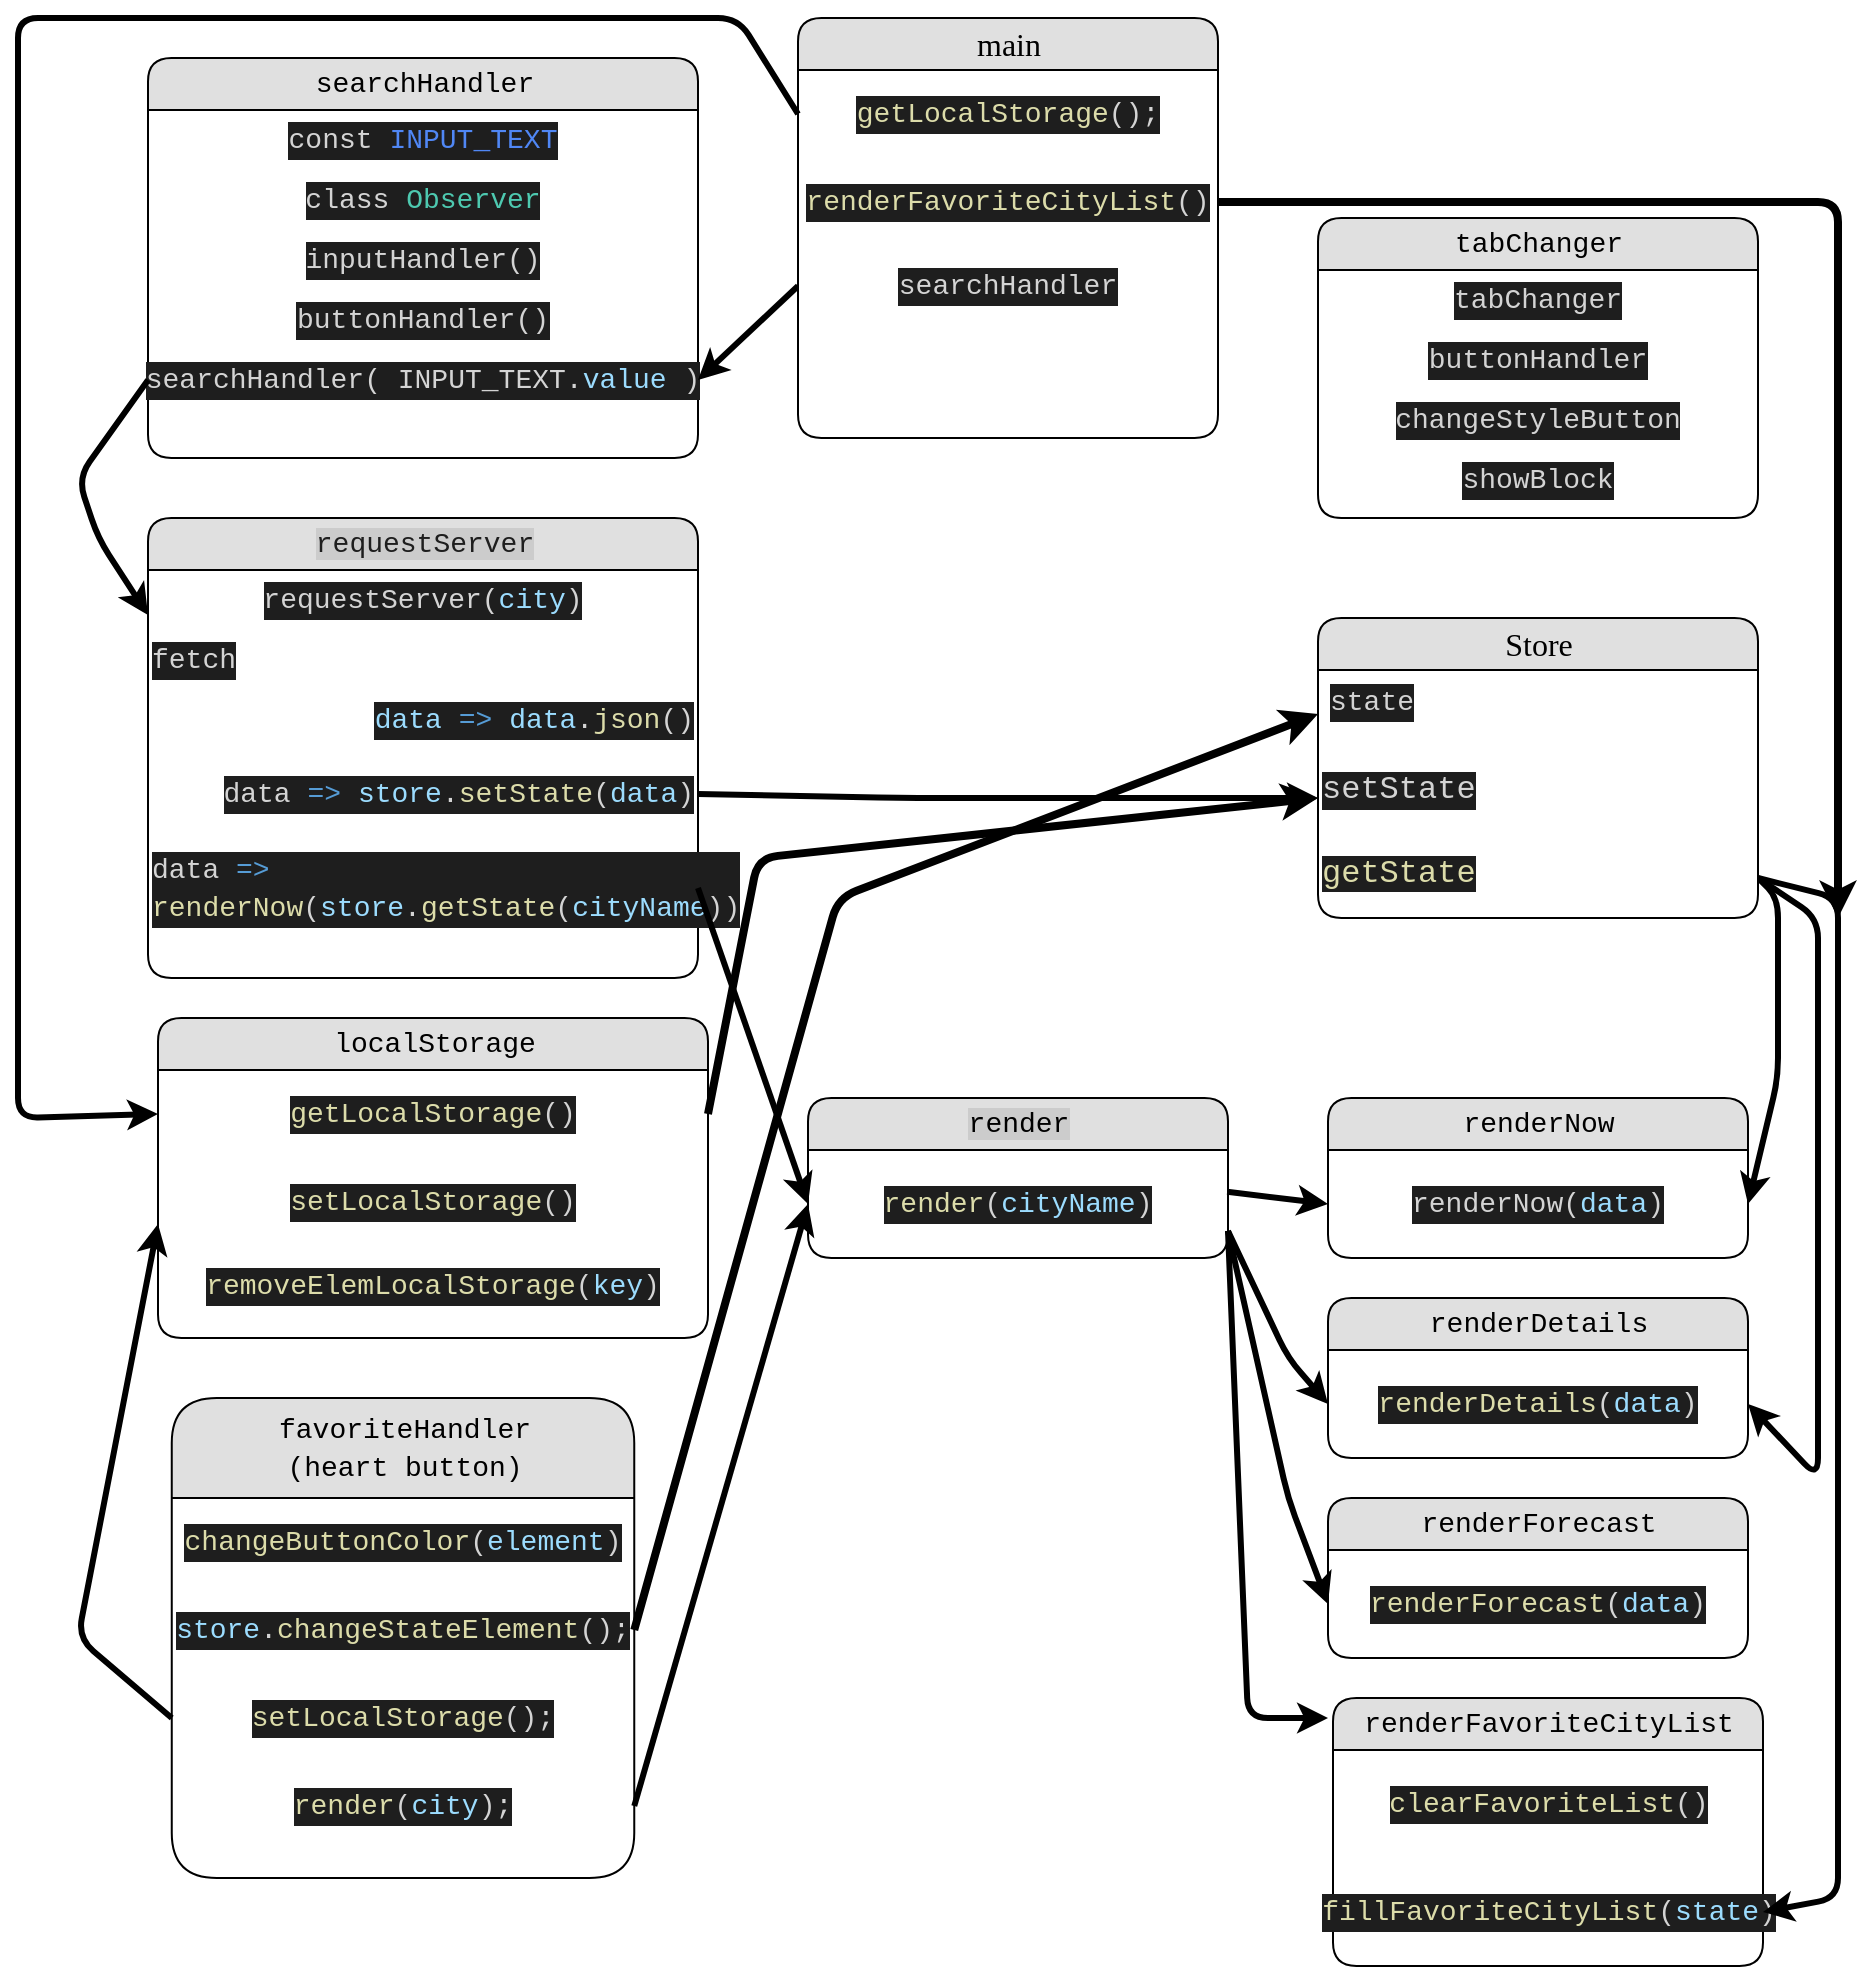 <mxfile version="20.5.3" type="embed"><diagram name="Page-1" id="5d7acffa-a066-3a61-03fe-96351882024d"><mxGraphModel dx="841" dy="1551" grid="1" gridSize="10" guides="1" tooltips="1" connect="1" arrows="1" fold="1" page="1" pageScale="1" pageWidth="1100" pageHeight="850" background="#ffffff" math="0" shadow="0"><root><mxCell id="0"/><mxCell id="1" parent="0"/><mxCell id="lC9jGFSn0Ve7Qptm86X1-25" value="&lt;div style=&quot;font-family: Consolas, &amp;quot;Courier New&amp;quot;, monospace; font-size: 14px; line-height: 19px;&quot;&gt;&lt;font style=&quot;&quot; color=&quot;#000000&quot;&gt;tabChanger&lt;/font&gt;&lt;/div&gt;" style="swimlane;html=1;fontStyle=0;childLayout=stackLayout;horizontal=1;startSize=26;fillColor=#e0e0e0;horizontalStack=0;resizeParent=1;resizeLast=0;collapsible=1;marginBottom=0;swimlaneFillColor=#ffffff;align=center;rounded=1;shadow=0;comic=0;labelBackgroundColor=none;strokeWidth=1;fontFamily=Verdana;fontSize=12" parent="1" vertex="1"><mxGeometry x="830" y="30" width="220" height="150" as="geometry"/></mxCell><mxCell id="lC9jGFSn0Ve7Qptm86X1-26" value="&lt;div style=&quot;color: rgb(212, 212, 212); background-color: rgb(30, 30, 30); font-family: Consolas, &amp;quot;Courier New&amp;quot;, monospace; font-size: 14px; line-height: 19px;&quot;&gt;&lt;div style=&quot;line-height: 19px;&quot;&gt;tabChanger&lt;/div&gt;&lt;/div&gt;" style="text;html=1;strokeColor=none;fillColor=none;align=center;verticalAlign=middle;whiteSpace=wrap;rounded=0;strokeWidth=4;" parent="lC9jGFSn0Ve7Qptm86X1-25" vertex="1"><mxGeometry y="26" width="220" height="30" as="geometry"/></mxCell><mxCell id="lC9jGFSn0Ve7Qptm86X1-27" value="&lt;div style=&quot;color: rgb(212, 212, 212); background-color: rgb(30, 30, 30); font-family: Consolas, &amp;quot;Courier New&amp;quot;, monospace; font-size: 14px; line-height: 19px;&quot;&gt;&lt;div style=&quot;line-height: 19px;&quot;&gt;buttonHandler&lt;/div&gt;&lt;/div&gt;" style="text;html=1;strokeColor=none;fillColor=none;align=center;verticalAlign=middle;whiteSpace=wrap;rounded=0;" parent="lC9jGFSn0Ve7Qptm86X1-25" vertex="1"><mxGeometry y="56" width="220" height="30" as="geometry"/></mxCell><mxCell id="lC9jGFSn0Ve7Qptm86X1-29" value="&lt;div style=&quot;color: rgb(212, 212, 212); background-color: rgb(30, 30, 30); font-family: Consolas, &amp;quot;Courier New&amp;quot;, monospace; font-size: 14px; line-height: 19px;&quot;&gt;&lt;div style=&quot;line-height: 19px;&quot;&gt;&lt;div style=&quot;line-height: 19px;&quot;&gt;changeStyleButton&lt;/div&gt;&lt;/div&gt;&lt;/div&gt;" style="text;html=1;strokeColor=none;fillColor=none;align=center;verticalAlign=middle;whiteSpace=wrap;rounded=0;" parent="lC9jGFSn0Ve7Qptm86X1-25" vertex="1"><mxGeometry y="86" width="220" height="30" as="geometry"/></mxCell><mxCell id="lC9jGFSn0Ve7Qptm86X1-30" value="&lt;div style=&quot;color: rgb(212, 212, 212); background-color: rgb(30, 30, 30); font-family: Consolas, &amp;quot;Courier New&amp;quot;, monospace; font-size: 14px; line-height: 19px;&quot;&gt;&lt;div style=&quot;line-height: 19px;&quot;&gt;&lt;div style=&quot;line-height: 19px;&quot;&gt;showBlock&lt;/div&gt;&lt;/div&gt;&lt;/div&gt;" style="text;html=1;strokeColor=none;fillColor=none;align=center;verticalAlign=middle;whiteSpace=wrap;rounded=0;" parent="lC9jGFSn0Ve7Qptm86X1-25" vertex="1"><mxGeometry y="116" width="220" height="30" as="geometry"/></mxCell><mxCell id="lC9jGFSn0Ve7Qptm86X1-32" value="&lt;div style=&quot;font-family: Consolas, &amp;quot;Courier New&amp;quot;, monospace; font-size: 14px; line-height: 19px;&quot;&gt;&lt;font style=&quot;&quot; color=&quot;#000000&quot;&gt;searchHandler&lt;/font&gt;&lt;/div&gt;" style="swimlane;html=1;fontStyle=0;childLayout=stackLayout;horizontal=1;startSize=26;fillColor=#e0e0e0;horizontalStack=0;resizeParent=1;resizeLast=0;collapsible=1;marginBottom=0;swimlaneFillColor=#ffffff;align=center;rounded=1;shadow=0;comic=0;labelBackgroundColor=none;strokeWidth=1;fontFamily=Verdana;fontSize=12" parent="1" vertex="1"><mxGeometry x="245" y="-50" width="275" height="200" as="geometry"/></mxCell><mxCell id="lC9jGFSn0Ve7Qptm86X1-33" value="&lt;div style=&quot;color: rgb(212, 212, 212); background-color: rgb(30, 30, 30); font-family: Consolas, &amp;quot;Courier New&amp;quot;, monospace; font-size: 14px; line-height: 19px;&quot;&gt;&lt;div style=&quot;line-height: 19px;&quot;&gt;&lt;div style=&quot;line-height: 19px;&quot;&gt;const &lt;span style=&quot;color: #5087f5;&quot;&gt;INPUT_TEXT&lt;/span&gt;&lt;/div&gt;&lt;/div&gt;&lt;/div&gt;" style="text;html=1;strokeColor=none;fillColor=none;align=center;verticalAlign=middle;whiteSpace=wrap;rounded=0;strokeWidth=4;" parent="lC9jGFSn0Ve7Qptm86X1-32" vertex="1"><mxGeometry y="26" width="275" height="30" as="geometry"/></mxCell><mxCell id="lC9jGFSn0Ve7Qptm86X1-35" value="&lt;div style=&quot;color: rgb(212, 212, 212); background-color: rgb(30, 30, 30); font-family: Consolas, &amp;quot;Courier New&amp;quot;, monospace; font-size: 14px; line-height: 19px;&quot;&gt;&lt;div style=&quot;line-height: 19px;&quot;&gt;&lt;div style=&quot;line-height: 19px;&quot;&gt;class &lt;span style=&quot;color: #4ec9b0;&quot;&gt;Observer&lt;/span&gt;&lt;/div&gt;&lt;/div&gt;&lt;/div&gt;" style="text;html=1;strokeColor=none;fillColor=none;align=center;verticalAlign=middle;whiteSpace=wrap;rounded=0;" parent="lC9jGFSn0Ve7Qptm86X1-32" vertex="1"><mxGeometry y="56" width="275" height="30" as="geometry"/></mxCell><mxCell id="lC9jGFSn0Ve7Qptm86X1-36" value="&lt;div style=&quot;color: rgb(212, 212, 212); background-color: rgb(30, 30, 30); font-family: Consolas, &amp;quot;Courier New&amp;quot;, monospace; font-size: 14px; line-height: 19px;&quot;&gt;&lt;div style=&quot;line-height: 19px;&quot;&gt;&lt;div style=&quot;line-height: 19px;&quot;&gt;inputHandler()&lt;/div&gt;&lt;/div&gt;&lt;/div&gt;" style="text;html=1;strokeColor=none;fillColor=none;align=center;verticalAlign=middle;whiteSpace=wrap;rounded=0;" parent="lC9jGFSn0Ve7Qptm86X1-32" vertex="1"><mxGeometry y="86" width="275" height="30" as="geometry"/></mxCell><mxCell id="lC9jGFSn0Ve7Qptm86X1-37" value="&lt;div style=&quot;color: rgb(212, 212, 212); background-color: rgb(30, 30, 30); font-family: Consolas, &amp;quot;Courier New&amp;quot;, monospace; font-size: 14px; line-height: 19px;&quot;&gt;&lt;div style=&quot;line-height: 19px;&quot;&gt;&lt;div style=&quot;line-height: 19px;&quot;&gt;buttonHandler()&lt;/div&gt;&lt;/div&gt;&lt;/div&gt;" style="text;html=1;strokeColor=none;fillColor=none;align=center;verticalAlign=middle;whiteSpace=wrap;rounded=0;" parent="lC9jGFSn0Ve7Qptm86X1-32" vertex="1"><mxGeometry y="116" width="275" height="30" as="geometry"/></mxCell><mxCell id="lC9jGFSn0Ve7Qptm86X1-38" value="&lt;div style=&quot;color: rgb(212, 212, 212); background-color: rgb(30, 30, 30); font-family: Consolas, &amp;quot;Courier New&amp;quot;, monospace; font-size: 14px; line-height: 19px;&quot;&gt;&lt;div style=&quot;line-height: 19px;&quot;&gt;&lt;div style=&quot;line-height: 19px;&quot;&gt;searchHandler(&amp;nbsp;INPUT_TEXT&lt;span style=&quot;&quot;&gt;.&lt;/span&gt;&lt;span style=&quot;color: rgb(156, 220, 254);&quot;&gt;value&amp;nbsp;&lt;/span&gt;)&lt;/div&gt;&lt;/div&gt;&lt;/div&gt;" style="text;html=1;strokeColor=none;fillColor=none;align=center;verticalAlign=middle;whiteSpace=wrap;rounded=0;" parent="lC9jGFSn0Ve7Qptm86X1-32" vertex="1"><mxGeometry y="146" width="275" height="30" as="geometry"/></mxCell><mxCell id="lC9jGFSn0Ve7Qptm86X1-41" value="&lt;div style=&quot;font-family: Consolas, &amp;quot;Courier New&amp;quot;, monospace; font-size: 14px; line-height: 19px;&quot;&gt;&lt;font style=&quot;background-color: rgb(204, 204, 204);&quot; color=&quot;#1e1e1e&quot;&gt;requestServer&lt;/font&gt;&lt;/div&gt;" style="swimlane;html=1;fontStyle=0;childLayout=stackLayout;horizontal=1;startSize=26;fillColor=#e0e0e0;horizontalStack=0;resizeParent=1;resizeLast=0;collapsible=1;marginBottom=0;swimlaneFillColor=#ffffff;align=center;rounded=1;shadow=0;comic=0;labelBackgroundColor=none;strokeWidth=1;fontFamily=Verdana;fontSize=12" parent="1" vertex="1"><mxGeometry x="245" y="180" width="275" height="230" as="geometry"/></mxCell><mxCell id="lC9jGFSn0Ve7Qptm86X1-42" value="&lt;div style=&quot;color: rgb(212, 212, 212); background-color: rgb(30, 30, 30); font-family: Consolas, &amp;quot;Courier New&amp;quot;, monospace; font-size: 14px; line-height: 19px;&quot;&gt;&lt;div style=&quot;line-height: 19px;&quot;&gt;requestServer(&lt;span style=&quot;color: #9cdcfe;&quot;&gt;city&lt;/span&gt;)&lt;/div&gt;&lt;/div&gt;" style="text;html=1;strokeColor=none;fillColor=none;align=center;verticalAlign=middle;whiteSpace=wrap;rounded=0;strokeWidth=4;" parent="lC9jGFSn0Ve7Qptm86X1-41" vertex="1"><mxGeometry y="26" width="275" height="30" as="geometry"/></mxCell><mxCell id="lC9jGFSn0Ve7Qptm86X1-44" value="&lt;div style=&quot;color: rgb(212, 212, 212); background-color: rgb(30, 30, 30); font-family: Consolas, &amp;quot;Courier New&amp;quot;, monospace; font-size: 14px; line-height: 19px;&quot;&gt;&lt;div style=&quot;line-height: 19px;&quot;&gt;fetch&lt;/div&gt;&lt;/div&gt;" style="text;html=1;strokeColor=none;fillColor=none;align=left;verticalAlign=middle;whiteSpace=wrap;rounded=0;strokeWidth=4;" parent="lC9jGFSn0Ve7Qptm86X1-41" vertex="1"><mxGeometry y="56" width="275" height="30" as="geometry"/></mxCell><mxCell id="lC9jGFSn0Ve7Qptm86X1-46" value="&lt;div style=&quot;color: rgb(212, 212, 212); background-color: rgb(30, 30, 30); font-family: Consolas, &amp;quot;Courier New&amp;quot;, monospace; font-size: 14px; line-height: 19px;&quot;&gt;&lt;div style=&quot;line-height: 19px;&quot;&gt;&lt;div style=&quot;line-height: 19px;&quot;&gt;&lt;span style=&quot;color: #9cdcfe;&quot;&gt;data&lt;/span&gt; &lt;span style=&quot;color: #569cd6;&quot;&gt;=&amp;gt;&lt;/span&gt; &lt;span style=&quot;color: #9cdcfe;&quot;&gt;data&lt;/span&gt;.&lt;span style=&quot;color: #dcdcaa;&quot;&gt;json&lt;/span&gt;()&lt;/div&gt;&lt;/div&gt;&lt;/div&gt;" style="text;html=1;strokeColor=none;fillColor=none;align=right;verticalAlign=middle;whiteSpace=wrap;rounded=0;strokeWidth=4;" parent="lC9jGFSn0Ve7Qptm86X1-41" vertex="1"><mxGeometry y="86" width="275" height="30" as="geometry"/></mxCell><mxCell id="lC9jGFSn0Ve7Qptm86X1-47" value="&lt;div style=&quot;color: rgb(212, 212, 212); background-color: rgb(30, 30, 30); font-family: Consolas, &amp;quot;Courier New&amp;quot;, monospace; font-size: 14px; line-height: 19px;&quot;&gt;&lt;div style=&quot;line-height: 19px;&quot;&gt;&lt;div style=&quot;line-height: 19px;&quot;&gt;data &lt;span style=&quot;color: #569cd6;&quot;&gt;=&amp;gt;&lt;/span&gt; &lt;span style=&quot;color: #9cdcfe;&quot;&gt;store&lt;/span&gt;.&lt;span style=&quot;color: #dcdcaa;&quot;&gt;setState&lt;/span&gt;(&lt;span style=&quot;color: #9cdcfe;&quot;&gt;data&lt;/span&gt;)&lt;/div&gt;&lt;/div&gt;&lt;/div&gt;" style="text;html=1;strokeColor=none;fillColor=none;align=right;verticalAlign=middle;whiteSpace=wrap;rounded=0;strokeWidth=4;" parent="lC9jGFSn0Ve7Qptm86X1-41" vertex="1"><mxGeometry y="116" width="275" height="44" as="geometry"/></mxCell><mxCell id="68" value="&lt;div style=&quot;color: rgb(212, 212, 212); background-color: rgb(30, 30, 30); font-family: Consolas, &amp;quot;Courier New&amp;quot;, monospace; font-size: 14px; line-height: 19px;&quot;&gt;&lt;div style=&quot;line-height: 19px;&quot;&gt;&lt;div style=&quot;line-height: 19px;&quot;&gt;data &lt;span style=&quot;color: #569cd6;&quot;&gt;=&amp;gt;&lt;/span&gt; &lt;span style=&quot;color: #dcdcaa;&quot;&gt;renderNow&lt;/span&gt;(&lt;span style=&quot;color: #9cdcfe;&quot;&gt;store&lt;/span&gt;.&lt;span style=&quot;color: #dcdcaa;&quot;&gt;getState&lt;/span&gt;(&lt;span style=&quot;color: #9cdcfe;&quot;&gt;cityName&lt;/span&gt;))&lt;/div&gt;&lt;/div&gt;&lt;/div&gt;" style="text;html=1;strokeColor=none;fillColor=none;align=left;verticalAlign=middle;whiteSpace=wrap;rounded=0;strokeWidth=4;" parent="lC9jGFSn0Ve7Qptm86X1-41" vertex="1"><mxGeometry y="160" width="275" height="50" as="geometry"/></mxCell><mxCell id="lC9jGFSn0Ve7Qptm86X1-50" value="&lt;div style=&quot;font-family: Consolas, &amp;quot;Courier New&amp;quot;, monospace; font-size: 14px; line-height: 19px;&quot;&gt;&lt;span style=&quot;background-color: rgb(204, 204, 204);&quot;&gt;&lt;font color=&quot;#000000&quot;&gt;render&lt;/font&gt;&lt;/span&gt;&lt;/div&gt;" style="swimlane;html=1;fontStyle=0;childLayout=stackLayout;horizontal=1;startSize=26;fillColor=#e0e0e0;horizontalStack=0;resizeParent=1;resizeLast=0;collapsible=1;marginBottom=0;swimlaneFillColor=#ffffff;align=center;rounded=1;shadow=0;comic=0;labelBackgroundColor=none;strokeWidth=1;fontFamily=Verdana;fontSize=12" parent="1" vertex="1"><mxGeometry x="575" y="470" width="210" height="80" as="geometry"/></mxCell><mxCell id="lC9jGFSn0Ve7Qptm86X1-51" value="&lt;div style=&quot;color: rgb(212, 212, 212); background-color: rgb(30, 30, 30); font-family: Consolas, &amp;quot;Courier New&amp;quot;, monospace; font-size: 14px; line-height: 19px;&quot;&gt;&lt;div style=&quot;line-height: 19px;&quot;&gt;&lt;div style=&quot;line-height: 19px;&quot;&gt;&lt;span style=&quot;color: #dcdcaa;&quot;&gt;render&lt;/span&gt;(&lt;span style=&quot;color: #9cdcfe;&quot;&gt;cityName&lt;/span&gt;)&lt;/div&gt;&lt;/div&gt;&lt;/div&gt;" style="text;html=1;strokeColor=none;fillColor=none;align=center;verticalAlign=middle;whiteSpace=wrap;rounded=0;strokeWidth=4;" parent="lC9jGFSn0Ve7Qptm86X1-50" vertex="1"><mxGeometry y="26" width="210" height="54" as="geometry"/></mxCell><mxCell id="7" style="edgeStyle=none;html=1;exitX=0;exitY=0.5;exitDx=0;exitDy=0;strokeColor=#000000;strokeWidth=3;entryX=1;entryY=0.5;entryDx=0;entryDy=0;" parent="1" source="21" target="lC9jGFSn0Ve7Qptm86X1-38" edge="1"><mxGeometry relative="1" as="geometry"><mxPoint x="400" y="240" as="targetPoint"/></mxGeometry></mxCell><mxCell id="8" style="edgeStyle=none;html=1;exitX=0;exitY=0.5;exitDx=0;exitDy=0;entryX=0;entryY=0.75;entryDx=0;entryDy=0;strokeColor=#000000;strokeWidth=3;" parent="1" source="lC9jGFSn0Ve7Qptm86X1-38" target="lC9jGFSn0Ve7Qptm86X1-42" edge="1"><mxGeometry relative="1" as="geometry"><Array as="points"><mxPoint x="210" y="160"/><mxPoint x="220" y="190"/></Array></mxGeometry></mxCell><mxCell id="9" style="edgeStyle=none;html=1;exitX=1;exitY=0.5;exitDx=0;exitDy=0;strokeColor=#000000;strokeWidth=3;entryX=0;entryY=0.5;entryDx=0;entryDy=0;" parent="1" source="lC9jGFSn0Ve7Qptm86X1-47" target="15" edge="1"><mxGeometry relative="1" as="geometry"><mxPoint x="640" y="270" as="targetPoint"/><Array as="points"><mxPoint x="620" y="320"/></Array></mxGeometry></mxCell><mxCell id="10" style="edgeStyle=none;html=1;exitX=1;exitY=0.5;exitDx=0;exitDy=0;strokeColor=#000000;strokeWidth=3;entryX=0;entryY=0.5;entryDx=0;entryDy=0;" parent="1" source="68" target="lC9jGFSn0Ve7Qptm86X1-51" edge="1"><mxGeometry relative="1" as="geometry"><mxPoint x="420" y="520" as="targetPoint"/></mxGeometry></mxCell><mxCell id="43" value="&lt;div style=&quot;font-family: Consolas, &amp;quot;Courier New&amp;quot;, monospace; font-size: 14px; line-height: 19px;&quot;&gt;&lt;font style=&quot;&quot; color=&quot;#000000&quot;&gt;renderNow&lt;/font&gt;&lt;/div&gt;" style="swimlane;html=1;fontStyle=0;childLayout=stackLayout;horizontal=1;startSize=26;fillColor=#e0e0e0;horizontalStack=0;resizeParent=1;resizeLast=0;collapsible=1;marginBottom=0;swimlaneFillColor=#ffffff;align=center;rounded=1;shadow=0;comic=0;labelBackgroundColor=none;strokeWidth=1;fontFamily=Verdana;fontSize=12" parent="1" vertex="1"><mxGeometry x="835" y="470" width="210" height="80" as="geometry"/></mxCell><mxCell id="44" value="&lt;div style=&quot;color: rgb(212, 212, 212); background-color: rgb(30, 30, 30); font-family: Consolas, &amp;quot;Courier New&amp;quot;, monospace; font-size: 14px; line-height: 19px;&quot;&gt;&lt;div style=&quot;line-height: 19px;&quot;&gt;renderNow(&lt;span style=&quot;color: #9cdcfe;&quot;&gt;data&lt;/span&gt;)&lt;/div&gt;&lt;/div&gt;" style="text;html=1;strokeColor=none;fillColor=none;align=center;verticalAlign=middle;whiteSpace=wrap;rounded=0;strokeWidth=4;" parent="43" vertex="1"><mxGeometry y="26" width="210" height="54" as="geometry"/></mxCell><mxCell id="52" style="edgeStyle=none;html=1;exitX=0.998;exitY=0.387;exitDx=0;exitDy=0;entryX=0;entryY=0.5;entryDx=0;entryDy=0;strokeColor=#000000;strokeWidth=3;exitPerimeter=0;" parent="1" source="lC9jGFSn0Ve7Qptm86X1-51" target="44" edge="1"><mxGeometry relative="1" as="geometry"/></mxCell><mxCell id="54" value="&lt;div style=&quot;font-family: Consolas, &amp;quot;Courier New&amp;quot;, monospace; font-size: 14px; line-height: 19px;&quot;&gt;&lt;div style=&quot;line-height: 19px;&quot;&gt;&lt;font style=&quot;&quot; color=&quot;#000000&quot;&gt;renderDetails&lt;/font&gt;&lt;/div&gt;&lt;/div&gt;" style="swimlane;html=1;fontStyle=0;childLayout=stackLayout;horizontal=1;startSize=26;fillColor=#e0e0e0;horizontalStack=0;resizeParent=1;resizeLast=0;collapsible=1;marginBottom=0;swimlaneFillColor=#ffffff;align=center;rounded=1;shadow=0;comic=0;labelBackgroundColor=none;strokeWidth=1;fontFamily=Verdana;fontSize=12" parent="1" vertex="1"><mxGeometry x="835" y="570" width="210" height="80" as="geometry"/></mxCell><mxCell id="55" value="&lt;div style=&quot;color: rgb(212, 212, 212); background-color: rgb(30, 30, 30); font-family: Consolas, &amp;quot;Courier New&amp;quot;, monospace; font-size: 14px; line-height: 19px;&quot;&gt;&lt;div style=&quot;line-height: 19px;&quot;&gt;&lt;div style=&quot;line-height: 19px;&quot;&gt;&lt;div style=&quot;line-height: 19px;&quot;&gt;&lt;span style=&quot;color: #dcdcaa;&quot;&gt;renderDetails&lt;/span&gt;(&lt;span style=&quot;color: #9cdcfe;&quot;&gt;data&lt;/span&gt;)&lt;/div&gt;&lt;/div&gt;&lt;/div&gt;&lt;/div&gt;" style="text;html=1;strokeColor=none;fillColor=none;align=center;verticalAlign=middle;whiteSpace=wrap;rounded=0;strokeWidth=4;" parent="54" vertex="1"><mxGeometry y="26" width="210" height="54" as="geometry"/></mxCell><mxCell id="57" style="edgeStyle=none;html=1;exitX=1;exitY=0.75;exitDx=0;exitDy=0;entryX=0;entryY=0.5;entryDx=0;entryDy=0;strokeColor=#000000;strokeWidth=3;" parent="1" source="lC9jGFSn0Ve7Qptm86X1-51" target="55" edge="1"><mxGeometry relative="1" as="geometry"><mxPoint x="604.58" y="471.898" as="sourcePoint"/><mxPoint x="655" y="503" as="targetPoint"/><Array as="points"><mxPoint x="815" y="600"/></Array></mxGeometry></mxCell><mxCell id="59" style="edgeStyle=none;html=1;exitX=1;exitY=0.5;exitDx=0;exitDy=0;entryX=1;entryY=0.5;entryDx=0;entryDy=0;strokeColor=#000000;strokeWidth=3;" parent="1" source="16" target="44" edge="1"><mxGeometry relative="1" as="geometry"><mxPoint x="599.58" y="481.898" as="sourcePoint"/><mxPoint x="650" y="513" as="targetPoint"/><Array as="points"><mxPoint x="1060" y="370"/><mxPoint x="1060" y="460"/></Array></mxGeometry></mxCell><mxCell id="60" style="edgeStyle=none;html=1;exitX=1;exitY=0.5;exitDx=0;exitDy=0;entryX=1;entryY=0.5;entryDx=0;entryDy=0;strokeColor=#000000;strokeWidth=3;" parent="1" source="16" target="55" edge="1"><mxGeometry relative="1" as="geometry"><mxPoint x="1030" y="370.0" as="sourcePoint"/><mxPoint x="860" y="513" as="targetPoint"/><Array as="points"><mxPoint x="1080" y="380"/><mxPoint x="1080" y="660"/></Array></mxGeometry></mxCell><mxCell id="13" value="&lt;font color=&quot;#000000&quot; style=&quot;font-size: 16px;&quot;&gt;Store&lt;/font&gt;" style="swimlane;html=1;fontStyle=0;childLayout=stackLayout;horizontal=1;startSize=26;fillColor=#e0e0e0;horizontalStack=0;resizeParent=1;resizeLast=0;collapsible=1;marginBottom=0;swimlaneFillColor=#ffffff;align=center;rounded=1;shadow=0;comic=0;labelBackgroundColor=none;strokeWidth=1;fontFamily=Verdana;fontSize=12" parent="1" vertex="1"><mxGeometry x="830" y="230" width="220" height="150" as="geometry"/></mxCell><mxCell id="14" value="&lt;div style=&quot;color: rgb(212, 212, 212); background-color: rgb(30, 30, 30); font-family: Consolas, &amp;quot;Courier New&amp;quot;, monospace; font-size: 14px; line-height: 19px;&quot;&gt;state&lt;/div&gt;" style="text;html=1;strokeColor=none;fillColor=none;spacingLeft=4;spacingRight=4;whiteSpace=wrap;overflow=hidden;rotatable=0;points=[[0,0.5],[1,0.5]];portConstraint=eastwest;" parent="13" vertex="1"><mxGeometry y="26" width="220" height="44" as="geometry"/></mxCell><mxCell id="15" value="&lt;div style=&quot;color: rgb(212, 212, 212); background-color: rgb(30, 30, 30); font-family: Consolas, &amp;quot;Courier New&amp;quot;, monospace; font-weight: normal; font-size: 16px; line-height: 19px;&quot;&gt;&lt;div style=&quot;line-height: 19px; font-size: 16px;&quot;&gt;setState&lt;/div&gt;&lt;/div&gt;" style="text;whiteSpace=wrap;html=1;arcSize=12;fontSize=16;" parent="13" vertex="1"><mxGeometry y="70" width="220" height="40" as="geometry"/></mxCell><mxCell id="16" value="&lt;div style=&quot;&quot;&gt;&lt;span style=&quot;background-color: rgb(30, 30, 30); color: rgb(220, 220, 170); font-family: Consolas, &amp;quot;Courier New&amp;quot;, monospace;&quot;&gt;getState&lt;/span&gt;&lt;/div&gt;" style="text;whiteSpace=wrap;html=1;arcSize=12;fontSize=16;align=left;" parent="13" vertex="1"><mxGeometry y="110" width="220" height="40" as="geometry"/></mxCell><mxCell id="18" value="&lt;font color=&quot;#000000&quot; style=&quot;font-size: 16px;&quot;&gt;main&lt;/font&gt;" style="swimlane;html=1;fontStyle=0;childLayout=stackLayout;horizontal=1;startSize=26;fillColor=#e0e0e0;horizontalStack=0;resizeParent=1;resizeLast=0;collapsible=1;marginBottom=0;swimlaneFillColor=#ffffff;align=center;rounded=1;shadow=0;comic=0;labelBackgroundColor=none;strokeWidth=1;fontFamily=Verdana;fontSize=12" parent="1" vertex="1"><mxGeometry x="570" y="-70" width="210" height="210" as="geometry"/></mxCell><mxCell id="80" value="&lt;div style=&quot;color: rgb(212, 212, 212); background-color: rgb(30, 30, 30); font-family: Consolas, &amp;quot;Courier New&amp;quot;, monospace; font-size: 14px; line-height: 19px;&quot;&gt;&lt;div style=&quot;line-height: 19px;&quot;&gt;&lt;span style=&quot;color: #dcdcaa;&quot;&gt;getLocalStorage&lt;/span&gt;();&lt;/div&gt;&lt;/div&gt;" style="text;html=1;strokeColor=none;fillColor=none;align=center;verticalAlign=middle;whiteSpace=wrap;rounded=0;strokeWidth=4;" parent="18" vertex="1"><mxGeometry y="26" width="210" height="44" as="geometry"/></mxCell><mxCell id="61" value="&lt;div style=&quot;color: rgb(212, 212, 212); background-color: rgb(30, 30, 30); font-family: Consolas, &amp;quot;Courier New&amp;quot;, monospace; font-size: 14px; line-height: 19px;&quot;&gt;&lt;div style=&quot;line-height: 19px;&quot;&gt;&lt;div style=&quot;line-height: 19px;&quot;&gt;&lt;span style=&quot;color: #dcdcaa;&quot;&gt;renderFavoriteCityList&lt;/span&gt;()&lt;/div&gt;&lt;/div&gt;&lt;/div&gt;" style="text;html=1;strokeColor=none;fillColor=none;align=center;verticalAlign=middle;whiteSpace=wrap;rounded=0;strokeWidth=4;" parent="18" vertex="1"><mxGeometry y="70" width="210" height="44" as="geometry"/></mxCell><mxCell id="21" value="&lt;div style=&quot;color: rgb(212, 212, 212); background-color: rgb(30, 30, 30); font-family: Consolas, &amp;quot;Courier New&amp;quot;, monospace; font-size: 14px; line-height: 19px;&quot;&gt;searchHandler&lt;/div&gt;" style="text;html=1;strokeColor=none;fillColor=none;align=center;verticalAlign=middle;whiteSpace=wrap;rounded=0;" parent="18" vertex="1"><mxGeometry y="114" width="210" height="40" as="geometry"/></mxCell><mxCell id="63" value="&lt;div style=&quot;font-family: Consolas, &amp;quot;Courier New&amp;quot;, monospace; font-size: 14px; line-height: 19px;&quot;&gt;&lt;font color=&quot;#000000&quot;&gt;localStorage&lt;/font&gt;&lt;/div&gt;" style="swimlane;html=1;fontStyle=0;childLayout=stackLayout;horizontal=1;startSize=26;fillColor=#e0e0e0;horizontalStack=0;resizeParent=1;resizeLast=0;collapsible=1;marginBottom=0;swimlaneFillColor=#ffffff;align=center;rounded=1;shadow=0;comic=0;labelBackgroundColor=none;strokeWidth=1;fontFamily=Verdana;fontSize=12" parent="1" vertex="1"><mxGeometry x="250" y="430" width="275" height="160" as="geometry"/></mxCell><mxCell id="64" value="&lt;div style=&quot;color: rgb(212, 212, 212); background-color: rgb(30, 30, 30); font-family: Consolas, &amp;quot;Courier New&amp;quot;, monospace; font-size: 14px; line-height: 19px;&quot;&gt;&lt;div style=&quot;line-height: 19px;&quot;&gt;&lt;div style=&quot;line-height: 19px;&quot;&gt;&lt;div style=&quot;line-height: 19px;&quot;&gt;&lt;span style=&quot;color: #dcdcaa;&quot;&gt;getLocalStorage&lt;/span&gt;()&lt;/div&gt;&lt;/div&gt;&lt;/div&gt;&lt;/div&gt;" style="text;html=1;strokeColor=none;fillColor=none;align=center;verticalAlign=middle;whiteSpace=wrap;rounded=0;strokeWidth=4;" parent="63" vertex="1"><mxGeometry y="26" width="275" height="44" as="geometry"/></mxCell><mxCell id="65" value="&lt;div style=&quot;color: rgb(212, 212, 212); background-color: rgb(30, 30, 30); font-family: Consolas, &amp;quot;Courier New&amp;quot;, monospace; font-size: 14px; line-height: 19px;&quot;&gt;&lt;div style=&quot;line-height: 19px;&quot;&gt;&lt;span style=&quot;color: #dcdcaa;&quot;&gt;setLocalStorage&lt;/span&gt;()&lt;/div&gt;&lt;/div&gt;" style="text;html=1;strokeColor=none;fillColor=none;align=center;verticalAlign=middle;whiteSpace=wrap;rounded=0;strokeWidth=4;" parent="63" vertex="1"><mxGeometry y="70" width="275" height="44" as="geometry"/></mxCell><mxCell id="66" value="&lt;div style=&quot;color: rgb(212, 212, 212); background-color: rgb(30, 30, 30); font-family: Consolas, &amp;quot;Courier New&amp;quot;, monospace; font-size: 14px; line-height: 19px;&quot;&gt;&lt;div style=&quot;line-height: 19px;&quot;&gt;&lt;span style=&quot;color: #dcdcaa;&quot;&gt;removeElemLocalStorage&lt;/span&gt;(&lt;span style=&quot;color: #9cdcfe;&quot;&gt;key&lt;/span&gt;)&lt;/div&gt;&lt;/div&gt;" style="text;html=1;strokeColor=none;fillColor=none;align=center;verticalAlign=middle;whiteSpace=wrap;rounded=0;" parent="63" vertex="1"><mxGeometry y="114" width="275" height="40" as="geometry"/></mxCell><mxCell id="71" style="edgeStyle=none;html=1;strokeColor=#000000;strokeWidth=3;exitX=0;exitY=0.5;exitDx=0;exitDy=0;entryX=0;entryY=0.5;entryDx=0;entryDy=0;" parent="1" source="80" target="64" edge="1"><mxGeometry relative="1" as="geometry"><Array as="points"><mxPoint x="540" y="-70"/><mxPoint x="180" y="-70"/><mxPoint x="180" y="480"/></Array><mxPoint x="550" y="-70" as="sourcePoint"/><mxPoint x="240" y="590" as="targetPoint"/></mxGeometry></mxCell><mxCell id="72" value="&lt;div style=&quot;font-family: Consolas, &amp;quot;Courier New&amp;quot;, monospace; font-size: 14px; line-height: 19px;&quot;&gt;&lt;div style=&quot;line-height: 19px;&quot;&gt;&lt;div style=&quot;line-height: 19px;&quot;&gt;&lt;font color=&quot;#000000&quot;&gt;renderFavoriteCityList&lt;/font&gt;&lt;/div&gt;&lt;/div&gt;&lt;/div&gt;" style="swimlane;html=1;fontStyle=0;childLayout=stackLayout;horizontal=1;startSize=26;fillColor=#e0e0e0;horizontalStack=0;resizeParent=1;resizeLast=0;collapsible=1;marginBottom=0;swimlaneFillColor=#ffffff;align=center;rounded=1;shadow=0;comic=0;labelBackgroundColor=none;strokeWidth=1;fontFamily=Verdana;fontSize=12" parent="1" vertex="1"><mxGeometry x="837.5" y="770" width="215" height="134" as="geometry"><mxRectangle x="835" y="680" width="210" height="30" as="alternateBounds"/></mxGeometry></mxCell><mxCell id="73" value="&lt;div style=&quot;color: rgb(212, 212, 212); background-color: rgb(30, 30, 30); font-family: Consolas, &amp;quot;Courier New&amp;quot;, monospace; font-size: 14px; line-height: 19px;&quot;&gt;&lt;div style=&quot;line-height: 19px;&quot;&gt;&lt;div style=&quot;line-height: 19px;&quot;&gt;&lt;div style=&quot;line-height: 19px;&quot;&gt;&lt;div style=&quot;line-height: 19px;&quot;&gt;&lt;span style=&quot;color: #dcdcaa;&quot;&gt;clearFavoriteList&lt;/span&gt;()&lt;/div&gt;&lt;/div&gt;&lt;/div&gt;&lt;/div&gt;&lt;/div&gt;" style="text;html=1;strokeColor=none;fillColor=none;align=center;verticalAlign=middle;whiteSpace=wrap;rounded=0;strokeWidth=4;" parent="72" vertex="1"><mxGeometry y="26" width="215" height="54" as="geometry"/></mxCell><mxCell id="74" value="&lt;div style=&quot;color: rgb(212, 212, 212); background-color: rgb(30, 30, 30); font-family: Consolas, &amp;quot;Courier New&amp;quot;, monospace; font-size: 14px; line-height: 19px;&quot;&gt;&lt;div style=&quot;line-height: 19px;&quot;&gt;&lt;div style=&quot;line-height: 19px;&quot;&gt;&lt;div style=&quot;line-height: 19px;&quot;&gt;&lt;div style=&quot;line-height: 19px;&quot;&gt;&lt;div style=&quot;line-height: 19px;&quot;&gt;&lt;span style=&quot;color: #dcdcaa;&quot;&gt;fillFavoriteCityList&lt;/span&gt;(&lt;span style=&quot;color: #9cdcfe;&quot;&gt;state&lt;/span&gt;)&lt;/div&gt;&lt;/div&gt;&lt;/div&gt;&lt;/div&gt;&lt;/div&gt;&lt;/div&gt;" style="text;html=1;strokeColor=none;fillColor=none;align=center;verticalAlign=middle;whiteSpace=wrap;rounded=0;strokeWidth=4;" parent="72" vertex="1"><mxGeometry y="80" width="215" height="54" as="geometry"/></mxCell><mxCell id="76" style="edgeStyle=none;html=1;exitX=1;exitY=0.75;exitDx=0;exitDy=0;strokeColor=#000000;strokeWidth=3;" parent="1" source="lC9jGFSn0Ve7Qptm86X1-51" edge="1"><mxGeometry relative="1" as="geometry"><mxPoint x="795" y="546.5" as="sourcePoint"/><mxPoint x="835" y="780" as="targetPoint"/><Array as="points"><mxPoint x="795" y="780"/></Array></mxGeometry></mxCell><mxCell id="77" style="edgeStyle=none;html=1;exitX=1;exitY=0.5;exitDx=0;exitDy=0;entryX=1;entryY=0.5;entryDx=0;entryDy=0;strokeColor=#000000;strokeWidth=3;" parent="1" source="16" target="74" edge="1"><mxGeometry relative="1" as="geometry"><mxPoint x="1060" y="350" as="sourcePoint"/><mxPoint x="1050" y="643" as="targetPoint"/><Array as="points"><mxPoint x="1090" y="370"/><mxPoint x="1090" y="870"/></Array></mxGeometry></mxCell><mxCell id="81" style="edgeStyle=none;html=1;exitX=1;exitY=0.5;exitDx=0;exitDy=0;fontColor=#000000;strokeWidth=4;strokeColor=#000000;" parent="1" source="61" edge="1"><mxGeometry relative="1" as="geometry"><mxPoint x="1090" y="380" as="targetPoint"/><Array as="points"><mxPoint x="1090" y="22"/></Array></mxGeometry></mxCell><mxCell id="84" value="&lt;div style=&quot;font-family: Consolas, &amp;quot;Courier New&amp;quot;, monospace; font-size: 14px; line-height: 19px;&quot;&gt;&lt;div style=&quot;line-height: 19px;&quot;&gt;&lt;font style=&quot;&quot; color=&quot;#000000&quot;&gt;renderForecast&lt;/font&gt;&lt;/div&gt;&lt;/div&gt;" style="swimlane;html=1;fontStyle=0;childLayout=stackLayout;horizontal=1;startSize=26;fillColor=#e0e0e0;horizontalStack=0;resizeParent=1;resizeLast=0;collapsible=1;marginBottom=0;swimlaneFillColor=#ffffff;align=center;rounded=1;shadow=0;comic=0;labelBackgroundColor=none;strokeWidth=1;fontFamily=Verdana;fontSize=12" parent="1" vertex="1"><mxGeometry x="835" y="670" width="210" height="80" as="geometry"/></mxCell><mxCell id="85" value="&lt;div style=&quot;color: rgb(212, 212, 212); background-color: rgb(30, 30, 30); font-family: Consolas, &amp;quot;Courier New&amp;quot;, monospace; font-size: 14px; line-height: 19px;&quot;&gt;&lt;div style=&quot;line-height: 19px;&quot;&gt;&lt;div style=&quot;line-height: 19px;&quot;&gt;&lt;div style=&quot;line-height: 19px;&quot;&gt;&lt;span style=&quot;color: #dcdcaa;&quot;&gt;renderForecast&lt;/span&gt;(&lt;span style=&quot;color: #9cdcfe;&quot;&gt;data&lt;/span&gt;)&lt;/div&gt;&lt;/div&gt;&lt;/div&gt;&lt;/div&gt;" style="text;html=1;strokeColor=none;fillColor=none;align=center;verticalAlign=middle;whiteSpace=wrap;rounded=0;strokeWidth=4;" parent="84" vertex="1"><mxGeometry y="26" width="210" height="54" as="geometry"/></mxCell><mxCell id="86" style="edgeStyle=none;html=1;exitX=1;exitY=0.75;exitDx=0;exitDy=0;entryX=0;entryY=0.5;entryDx=0;entryDy=0;strokeColor=#000000;strokeWidth=3;" parent="1" source="lC9jGFSn0Ve7Qptm86X1-51" target="85" edge="1"><mxGeometry relative="1" as="geometry"><mxPoint x="795" y="546.5" as="sourcePoint"/><mxPoint x="845" y="633" as="targetPoint"/><Array as="points"><mxPoint x="815" y="670"/></Array></mxGeometry></mxCell><mxCell id="87" value="&lt;div style=&quot;font-family: Consolas, &amp;quot;Courier New&amp;quot;, monospace; font-size: 14px; line-height: 19px;&quot;&gt;&lt;div style=&quot;line-height: 19px;&quot;&gt;&lt;font color=&quot;#000000&quot;&gt;favoriteHandler&lt;/font&gt;&lt;/div&gt;&lt;div style=&quot;line-height: 19px;&quot;&gt;&lt;font color=&quot;#000000&quot;&gt;(heart button)&lt;/font&gt;&lt;/div&gt;&lt;/div&gt;" style="swimlane;html=1;fontStyle=0;childLayout=stackLayout;horizontal=1;startSize=50;fillColor=#e0e0e0;horizontalStack=0;resizeParent=1;resizeLast=0;collapsible=1;marginBottom=0;swimlaneFillColor=#ffffff;align=center;rounded=1;shadow=0;comic=0;labelBackgroundColor=none;strokeWidth=1;fontFamily=Verdana;fontSize=12" parent="1" vertex="1"><mxGeometry x="256.88" y="620" width="231.25" height="240" as="geometry"/></mxCell><mxCell id="88" value="&lt;div style=&quot;color: rgb(212, 212, 212); background-color: rgb(30, 30, 30); font-family: Consolas, &amp;quot;Courier New&amp;quot;, monospace; font-size: 14px; line-height: 19px;&quot;&gt;&lt;div style=&quot;line-height: 19px;&quot;&gt;&lt;div style=&quot;line-height: 19px;&quot;&gt;&lt;div style=&quot;line-height: 19px;&quot;&gt;&lt;div style=&quot;line-height: 19px;&quot;&gt;&lt;div style=&quot;line-height: 19px;&quot;&gt;&lt;span style=&quot;color: #dcdcaa;&quot;&gt;changeButtonColor&lt;/span&gt;(&lt;span style=&quot;color: #9cdcfe;&quot;&gt;element&lt;/span&gt;)&lt;/div&gt;&lt;/div&gt;&lt;/div&gt;&lt;/div&gt;&lt;/div&gt;&lt;/div&gt;" style="text;html=1;strokeColor=none;fillColor=none;align=center;verticalAlign=middle;whiteSpace=wrap;rounded=0;strokeWidth=4;" parent="87" vertex="1"><mxGeometry y="50" width="231.25" height="44" as="geometry"/></mxCell><mxCell id="89" value="&lt;div style=&quot;color: rgb(212, 212, 212); background-color: rgb(30, 30, 30); font-family: Consolas, &amp;quot;Courier New&amp;quot;, monospace; font-size: 14px; line-height: 19px;&quot;&gt;&lt;div style=&quot;line-height: 19px;&quot;&gt;&lt;div style=&quot;line-height: 19px;&quot;&gt;&lt;span style=&quot;color: #9cdcfe;&quot;&gt;store&lt;/span&gt;.&lt;span style=&quot;color: #dcdcaa;&quot;&gt;changeStateElement&lt;/span&gt;();&lt;/div&gt;&lt;/div&gt;&lt;/div&gt;" style="text;html=1;strokeColor=none;fillColor=none;align=center;verticalAlign=middle;whiteSpace=wrap;rounded=0;strokeWidth=4;" parent="87" vertex="1"><mxGeometry y="94" width="231.25" height="44" as="geometry"/></mxCell><mxCell id="95" value="&lt;div style=&quot;color: rgb(212, 212, 212); background-color: rgb(30, 30, 30); font-family: Consolas, &amp;quot;Courier New&amp;quot;, monospace; font-size: 14px; line-height: 19px;&quot;&gt;&lt;div style=&quot;line-height: 19px;&quot;&gt;&lt;div style=&quot;line-height: 19px;&quot;&gt;&lt;div style=&quot;line-height: 19px;&quot;&gt;&lt;div style=&quot;line-height: 19px;&quot;&gt;&lt;div style=&quot;line-height: 19px;&quot;&gt;&lt;span style=&quot;color: #dcdcaa;&quot;&gt;setLocalStorage&lt;/span&gt;();&lt;/div&gt;&lt;/div&gt;&lt;/div&gt;&lt;/div&gt;&lt;/div&gt;&lt;/div&gt;" style="text;html=1;strokeColor=none;fillColor=none;align=center;verticalAlign=middle;whiteSpace=wrap;rounded=0;strokeWidth=4;" parent="87" vertex="1"><mxGeometry y="138" width="231.25" height="44" as="geometry"/></mxCell><mxCell id="97" value="&lt;div style=&quot;color: rgb(212, 212, 212); background-color: rgb(30, 30, 30); font-family: Consolas, &amp;quot;Courier New&amp;quot;, monospace; font-size: 14px; line-height: 19px;&quot;&gt;&lt;div style=&quot;line-height: 19px;&quot;&gt;&lt;div style=&quot;line-height: 19px;&quot;&gt;&lt;div style=&quot;line-height: 19px;&quot;&gt;&lt;span style=&quot;color: #dcdcaa;&quot;&gt;render&lt;/span&gt;(&lt;span style=&quot;color: #9cdcfe;&quot;&gt;city&lt;/span&gt;);&lt;/div&gt;&lt;/div&gt;&lt;/div&gt;&lt;/div&gt;" style="text;html=1;strokeColor=none;fillColor=none;align=center;verticalAlign=middle;whiteSpace=wrap;rounded=0;strokeWidth=4;" parent="87" vertex="1"><mxGeometry y="182" width="231.25" height="44" as="geometry"/></mxCell><mxCell id="93" style="edgeStyle=none;html=1;entryX=0;entryY=0.5;entryDx=0;entryDy=0;strokeColor=#000000;strokeWidth=4;fontColor=#000000;exitX=1;exitY=0.5;exitDx=0;exitDy=0;" parent="1" source="89" target="14" edge="1"><mxGeometry relative="1" as="geometry"><Array as="points"><mxPoint x="590" y="370"/></Array></mxGeometry></mxCell><mxCell id="94" style="edgeStyle=none;html=1;exitX=1;exitY=0.5;exitDx=0;exitDy=0;entryX=0;entryY=0.5;entryDx=0;entryDy=0;strokeWidth=4;strokeColor=#000000;" parent="1" source="64" target="15" edge="1"><mxGeometry relative="1" as="geometry"><Array as="points"><mxPoint x="550" y="350"/></Array></mxGeometry></mxCell><mxCell id="96" style="edgeStyle=none;html=1;entryX=0;entryY=0.5;entryDx=0;entryDy=0;strokeColor=#000000;strokeWidth=3;exitX=1;exitY=0.5;exitDx=0;exitDy=0;" parent="1" source="97" target="lC9jGFSn0Ve7Qptm86X1-51" edge="1"><mxGeometry relative="1" as="geometry"/></mxCell><mxCell id="98" style="edgeStyle=none;html=1;entryX=0;entryY=0.75;entryDx=0;entryDy=0;strokeColor=#000000;strokeWidth=3;exitX=0;exitY=0.5;exitDx=0;exitDy=0;" parent="1" source="95" target="65" edge="1"><mxGeometry relative="1" as="geometry"><Array as="points"><mxPoint x="210" y="740"/></Array></mxGeometry></mxCell></root></mxGraphModel></diagram></mxfile>